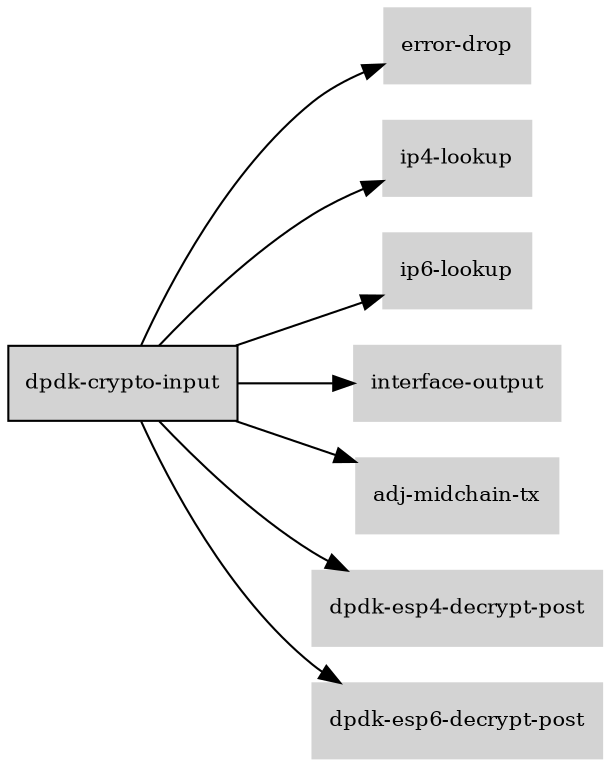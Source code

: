digraph "dpdk_crypto_input_subgraph" {
  rankdir=LR;
  node [shape=box, style=filled, fontsize=10, color=lightgray, fontcolor=black, fillcolor=lightgray];
  "dpdk-crypto-input" [color=black, fontcolor=black, fillcolor=lightgray];
  edge [fontsize=8];
  "dpdk-crypto-input" -> "error-drop";
  "dpdk-crypto-input" -> "ip4-lookup";
  "dpdk-crypto-input" -> "ip6-lookup";
  "dpdk-crypto-input" -> "interface-output";
  "dpdk-crypto-input" -> "adj-midchain-tx";
  "dpdk-crypto-input" -> "dpdk-esp4-decrypt-post";
  "dpdk-crypto-input" -> "dpdk-esp6-decrypt-post";
}

